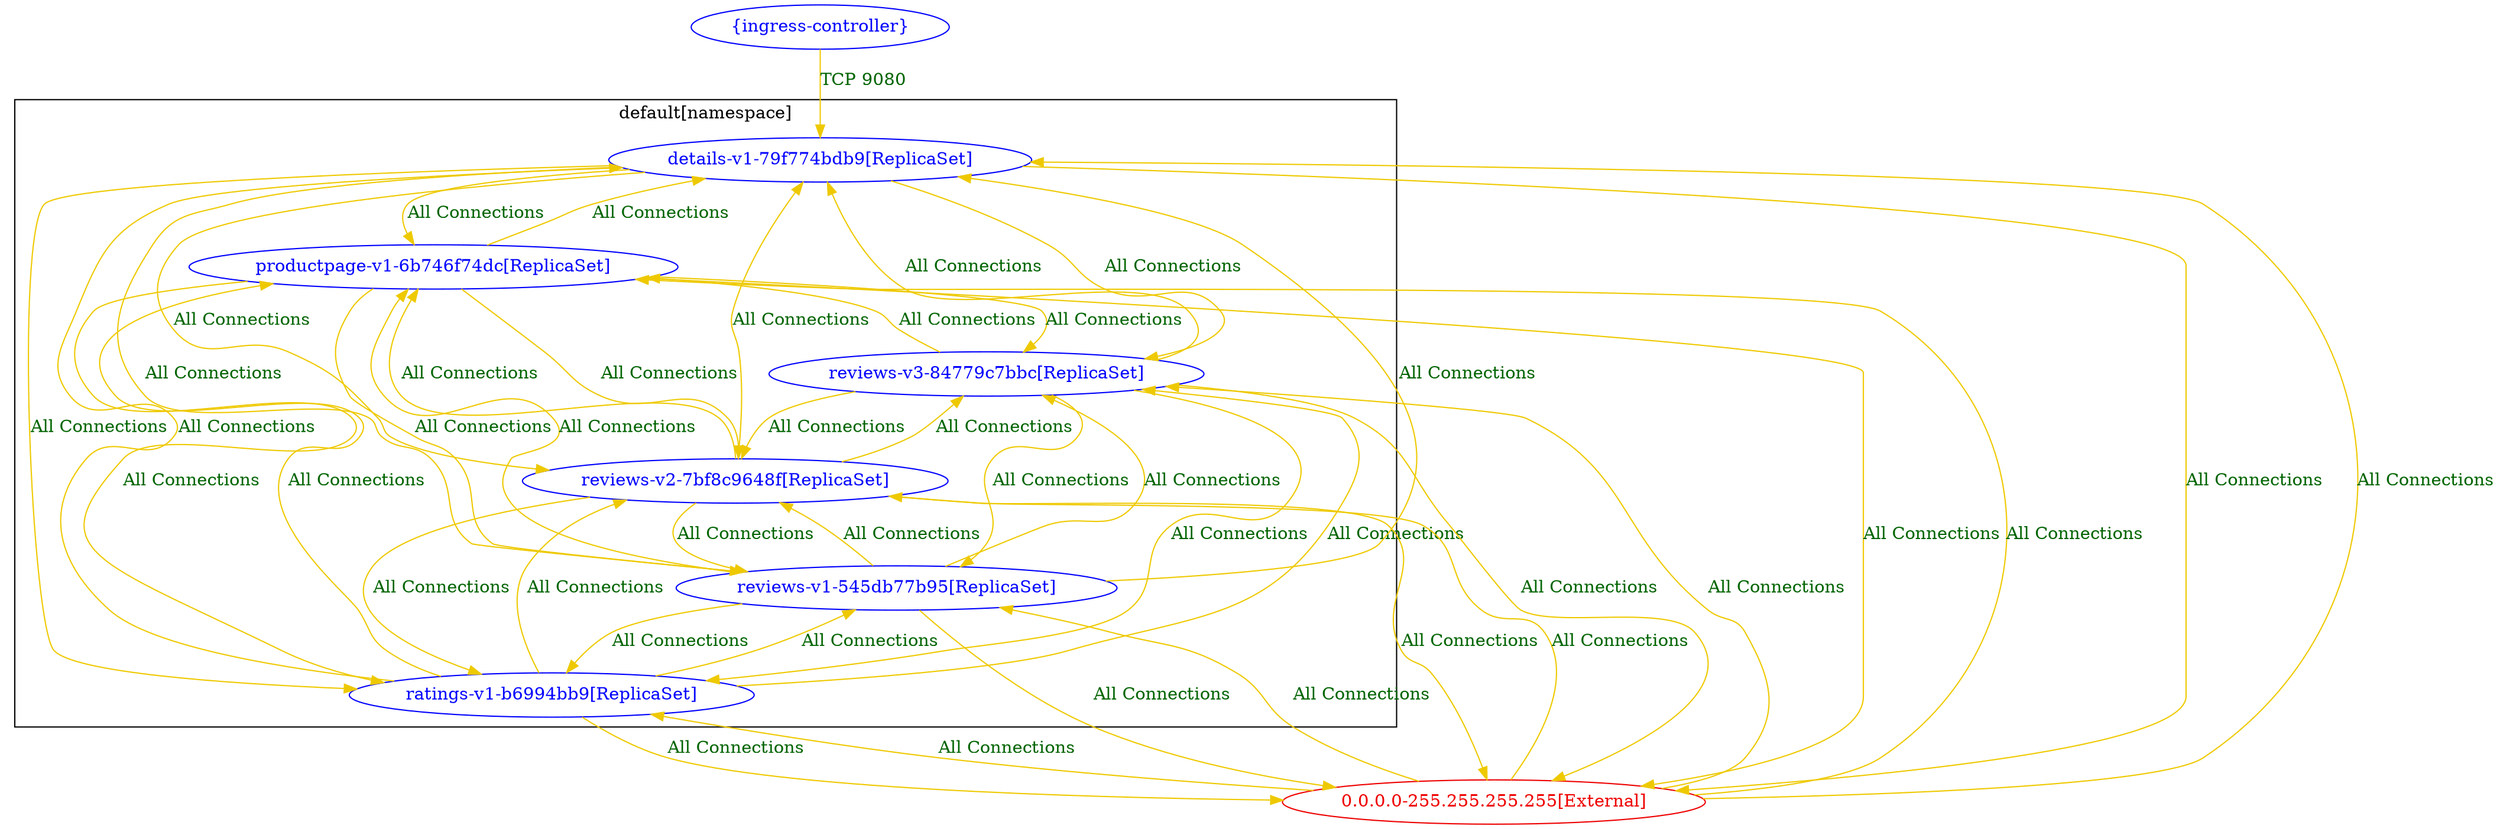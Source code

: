 digraph {
	subgraph "cluster_default[namespace]" {
		color="black"
		fontcolor="black"
		"default/details-v1-79f774bdb9[ReplicaSet]" [label="details-v1-79f774bdb9[ReplicaSet]" color="blue" fontcolor="blue"]
		"default/productpage-v1-6b746f74dc[ReplicaSet]" [label="productpage-v1-6b746f74dc[ReplicaSet]" color="blue" fontcolor="blue"]
		"default/ratings-v1-b6994bb9[ReplicaSet]" [label="ratings-v1-b6994bb9[ReplicaSet]" color="blue" fontcolor="blue"]
		"default/reviews-v1-545db77b95[ReplicaSet]" [label="reviews-v1-545db77b95[ReplicaSet]" color="blue" fontcolor="blue"]
		"default/reviews-v2-7bf8c9648f[ReplicaSet]" [label="reviews-v2-7bf8c9648f[ReplicaSet]" color="blue" fontcolor="blue"]
		"default/reviews-v3-84779c7bbc[ReplicaSet]" [label="reviews-v3-84779c7bbc[ReplicaSet]" color="blue" fontcolor="blue"]
		label="default[namespace]"
	}
	"0.0.0.0-255.255.255.255[External]" [label="0.0.0.0-255.255.255.255[External]" color="red2" fontcolor="red2"]
	"{ingress-controller}" [label="{ingress-controller}" color="blue" fontcolor="blue"]
	"0.0.0.0-255.255.255.255[External]" -> "default/details-v1-79f774bdb9[ReplicaSet]" [label="All Connections" color="gold2" fontcolor="darkgreen" weight=0.5]
	"0.0.0.0-255.255.255.255[External]" -> "default/productpage-v1-6b746f74dc[ReplicaSet]" [label="All Connections" color="gold2" fontcolor="darkgreen" weight=0.5]
	"0.0.0.0-255.255.255.255[External]" -> "default/ratings-v1-b6994bb9[ReplicaSet]" [label="All Connections" color="gold2" fontcolor="darkgreen" weight=0.5]
	"0.0.0.0-255.255.255.255[External]" -> "default/reviews-v1-545db77b95[ReplicaSet]" [label="All Connections" color="gold2" fontcolor="darkgreen" weight=0.5]
	"0.0.0.0-255.255.255.255[External]" -> "default/reviews-v2-7bf8c9648f[ReplicaSet]" [label="All Connections" color="gold2" fontcolor="darkgreen" weight=0.5]
	"0.0.0.0-255.255.255.255[External]" -> "default/reviews-v3-84779c7bbc[ReplicaSet]" [label="All Connections" color="gold2" fontcolor="darkgreen" weight=0.5]
	"default/details-v1-79f774bdb9[ReplicaSet]" -> "0.0.0.0-255.255.255.255[External]" [label="All Connections" color="gold2" fontcolor="darkgreen" weight=1]
	"default/details-v1-79f774bdb9[ReplicaSet]" -> "default/productpage-v1-6b746f74dc[ReplicaSet]" [label="All Connections" color="gold2" fontcolor="darkgreen" weight=0.5]
	"default/details-v1-79f774bdb9[ReplicaSet]" -> "default/ratings-v1-b6994bb9[ReplicaSet]" [label="All Connections" color="gold2" fontcolor="darkgreen" weight=0.5]
	"default/details-v1-79f774bdb9[ReplicaSet]" -> "default/reviews-v1-545db77b95[ReplicaSet]" [label="All Connections" color="gold2" fontcolor="darkgreen" weight=0.5]
	"default/details-v1-79f774bdb9[ReplicaSet]" -> "default/reviews-v2-7bf8c9648f[ReplicaSet]" [label="All Connections" color="gold2" fontcolor="darkgreen" weight=0.5]
	"default/details-v1-79f774bdb9[ReplicaSet]" -> "default/reviews-v3-84779c7bbc[ReplicaSet]" [label="All Connections" color="gold2" fontcolor="darkgreen" weight=0.5]
	"default/productpage-v1-6b746f74dc[ReplicaSet]" -> "0.0.0.0-255.255.255.255[External]" [label="All Connections" color="gold2" fontcolor="darkgreen" weight=1]
	"default/productpage-v1-6b746f74dc[ReplicaSet]" -> "default/details-v1-79f774bdb9[ReplicaSet]" [label="All Connections" color="gold2" fontcolor="darkgreen" weight=1]
	"default/productpage-v1-6b746f74dc[ReplicaSet]" -> "default/ratings-v1-b6994bb9[ReplicaSet]" [label="All Connections" color="gold2" fontcolor="darkgreen" weight=0.5]
	"default/productpage-v1-6b746f74dc[ReplicaSet]" -> "default/reviews-v1-545db77b95[ReplicaSet]" [label="All Connections" color="gold2" fontcolor="darkgreen" weight=0.5]
	"default/productpage-v1-6b746f74dc[ReplicaSet]" -> "default/reviews-v2-7bf8c9648f[ReplicaSet]" [label="All Connections" color="gold2" fontcolor="darkgreen" weight=0.5]
	"default/productpage-v1-6b746f74dc[ReplicaSet]" -> "default/reviews-v3-84779c7bbc[ReplicaSet]" [label="All Connections" color="gold2" fontcolor="darkgreen" weight=0.5]
	"default/ratings-v1-b6994bb9[ReplicaSet]" -> "0.0.0.0-255.255.255.255[External]" [label="All Connections" color="gold2" fontcolor="darkgreen" weight=1]
	"default/ratings-v1-b6994bb9[ReplicaSet]" -> "default/details-v1-79f774bdb9[ReplicaSet]" [label="All Connections" color="gold2" fontcolor="darkgreen" weight=1]
	"default/ratings-v1-b6994bb9[ReplicaSet]" -> "default/productpage-v1-6b746f74dc[ReplicaSet]" [label="All Connections" color="gold2" fontcolor="darkgreen" weight=1]
	"default/ratings-v1-b6994bb9[ReplicaSet]" -> "default/reviews-v1-545db77b95[ReplicaSet]" [label="All Connections" color="gold2" fontcolor="darkgreen" weight=0.5]
	"default/ratings-v1-b6994bb9[ReplicaSet]" -> "default/reviews-v2-7bf8c9648f[ReplicaSet]" [label="All Connections" color="gold2" fontcolor="darkgreen" weight=0.5]
	"default/ratings-v1-b6994bb9[ReplicaSet]" -> "default/reviews-v3-84779c7bbc[ReplicaSet]" [label="All Connections" color="gold2" fontcolor="darkgreen" weight=0.5]
	"default/reviews-v1-545db77b95[ReplicaSet]" -> "0.0.0.0-255.255.255.255[External]" [label="All Connections" color="gold2" fontcolor="darkgreen" weight=1]
	"default/reviews-v1-545db77b95[ReplicaSet]" -> "default/details-v1-79f774bdb9[ReplicaSet]" [label="All Connections" color="gold2" fontcolor="darkgreen" weight=1]
	"default/reviews-v1-545db77b95[ReplicaSet]" -> "default/productpage-v1-6b746f74dc[ReplicaSet]" [label="All Connections" color="gold2" fontcolor="darkgreen" weight=1]
	"default/reviews-v1-545db77b95[ReplicaSet]" -> "default/ratings-v1-b6994bb9[ReplicaSet]" [label="All Connections" color="gold2" fontcolor="darkgreen" weight=1]
	"default/reviews-v1-545db77b95[ReplicaSet]" -> "default/reviews-v2-7bf8c9648f[ReplicaSet]" [label="All Connections" color="gold2" fontcolor="darkgreen" weight=0.5]
	"default/reviews-v1-545db77b95[ReplicaSet]" -> "default/reviews-v3-84779c7bbc[ReplicaSet]" [label="All Connections" color="gold2" fontcolor="darkgreen" weight=0.5]
	"default/reviews-v2-7bf8c9648f[ReplicaSet]" -> "0.0.0.0-255.255.255.255[External]" [label="All Connections" color="gold2" fontcolor="darkgreen" weight=1]
	"default/reviews-v2-7bf8c9648f[ReplicaSet]" -> "default/details-v1-79f774bdb9[ReplicaSet]" [label="All Connections" color="gold2" fontcolor="darkgreen" weight=1]
	"default/reviews-v2-7bf8c9648f[ReplicaSet]" -> "default/productpage-v1-6b746f74dc[ReplicaSet]" [label="All Connections" color="gold2" fontcolor="darkgreen" weight=1]
	"default/reviews-v2-7bf8c9648f[ReplicaSet]" -> "default/ratings-v1-b6994bb9[ReplicaSet]" [label="All Connections" color="gold2" fontcolor="darkgreen" weight=1]
	"default/reviews-v2-7bf8c9648f[ReplicaSet]" -> "default/reviews-v1-545db77b95[ReplicaSet]" [label="All Connections" color="gold2" fontcolor="darkgreen" weight=1]
	"default/reviews-v2-7bf8c9648f[ReplicaSet]" -> "default/reviews-v3-84779c7bbc[ReplicaSet]" [label="All Connections" color="gold2" fontcolor="darkgreen" weight=0.5]
	"default/reviews-v3-84779c7bbc[ReplicaSet]" -> "0.0.0.0-255.255.255.255[External]" [label="All Connections" color="gold2" fontcolor="darkgreen" weight=1]
	"default/reviews-v3-84779c7bbc[ReplicaSet]" -> "default/details-v1-79f774bdb9[ReplicaSet]" [label="All Connections" color="gold2" fontcolor="darkgreen" weight=1]
	"default/reviews-v3-84779c7bbc[ReplicaSet]" -> "default/productpage-v1-6b746f74dc[ReplicaSet]" [label="All Connections" color="gold2" fontcolor="darkgreen" weight=1]
	"default/reviews-v3-84779c7bbc[ReplicaSet]" -> "default/ratings-v1-b6994bb9[ReplicaSet]" [label="All Connections" color="gold2" fontcolor="darkgreen" weight=1]
	"default/reviews-v3-84779c7bbc[ReplicaSet]" -> "default/reviews-v1-545db77b95[ReplicaSet]" [label="All Connections" color="gold2" fontcolor="darkgreen" weight=1]
	"default/reviews-v3-84779c7bbc[ReplicaSet]" -> "default/reviews-v2-7bf8c9648f[ReplicaSet]" [label="All Connections" color="gold2" fontcolor="darkgreen" weight=1]
	"{ingress-controller}" -> "default/details-v1-79f774bdb9[ReplicaSet]" [label="TCP 9080" color="gold2" fontcolor="darkgreen" weight=1]
}